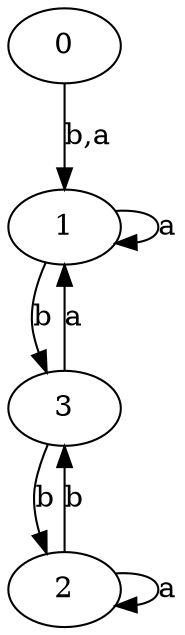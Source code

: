 digraph {
 ranksep=0.5;
 d2tdocpreamble = "\usetikzlibrary{automata}";
 d2tfigpreamble = "\tikzstyle{every state}= [ draw=blue!50,very thick,fill=blue!20]  \tikzstyle{auto}= [fill=white]";
 node [style="state"];
 edge [lblstyle="auto",topath="bend right", len=4  ]
  "0" [label="0",];
  "1" [label="1",];
  "2" [label="2",style = "state, initial"];
  "3" [label="3",style = "state, accepting"];
  "0" -> "1" [label="b,a"];
  "1" -> "1" [label="a",topath="loop above"];
  "1" -> "3" [label="b"];
  "2" -> "2" [label="a",topath="loop above"];
  "2" -> "3" [label="b"];
  "3" -> "1" [label="a"];
  "3" -> "2" [label="b"];
}
